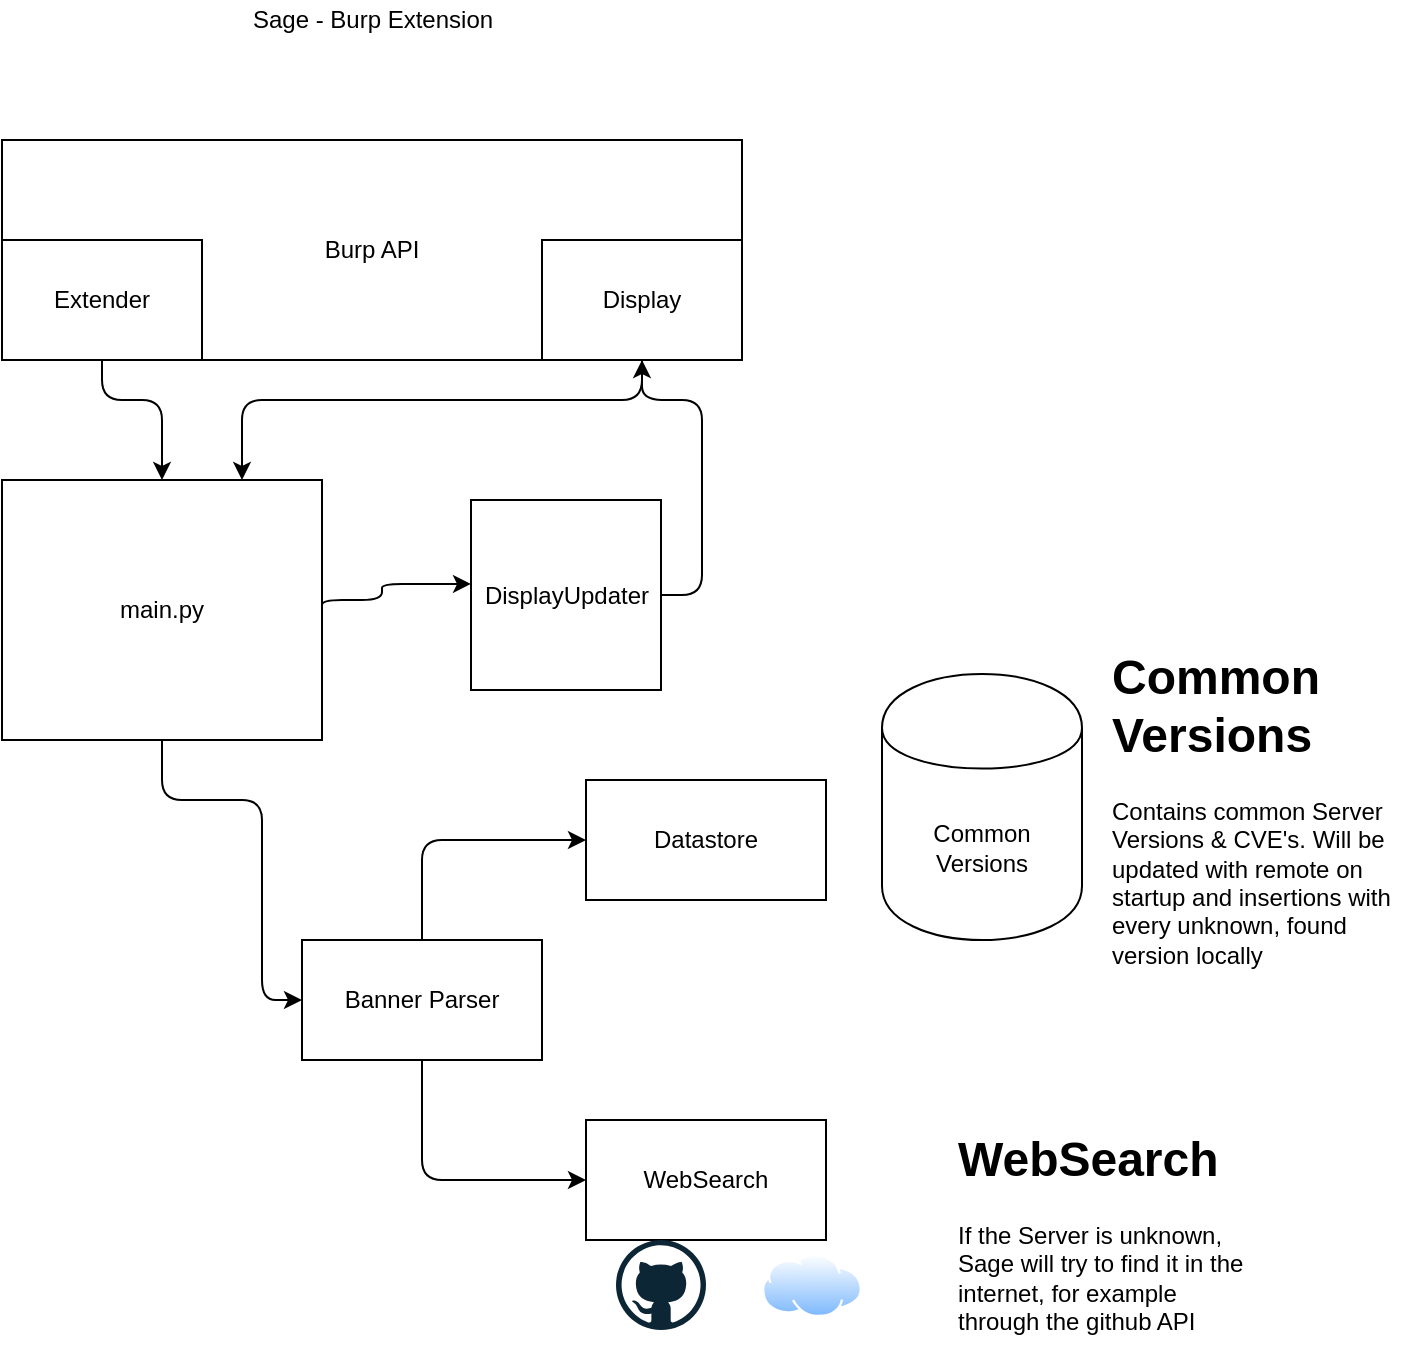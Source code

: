 <mxfile version="12.3.3" type="device" pages="1"><diagram id="3uHni5GiNR9uJ-Fo-2a5" name="Page-1"><mxGraphModel dx="1426" dy="753" grid="1" gridSize="10" guides="1" tooltips="1" connect="1" arrows="1" fold="1" page="1" pageScale="1" pageWidth="850" pageHeight="1100" math="0" shadow="0"><root><mxCell id="0"/><mxCell id="1" parent="0"/><mxCell id="mflPiIincwGZ_qv4Rbvn-1" value="Sage - Burp Extension" style="text;html=1;align=center;verticalAlign=middle;resizable=0;points=[];;autosize=1;" vertex="1" parent="1"><mxGeometry x="355" y="40" width="140" height="20" as="geometry"/></mxCell><mxCell id="mflPiIincwGZ_qv4Rbvn-3" value="Burp API" style="rounded=0;whiteSpace=wrap;html=1;" vertex="1" parent="1"><mxGeometry x="240" y="110" width="370" height="110" as="geometry"/></mxCell><mxCell id="mflPiIincwGZ_qv4Rbvn-4" value="Extender" style="rounded=0;whiteSpace=wrap;html=1;" vertex="1" parent="1"><mxGeometry x="240" y="160" width="100" height="60" as="geometry"/></mxCell><mxCell id="mflPiIincwGZ_qv4Rbvn-6" value="Display" style="rounded=0;whiteSpace=wrap;html=1;" vertex="1" parent="1"><mxGeometry x="510" y="160" width="100" height="60" as="geometry"/></mxCell><mxCell id="mflPiIincwGZ_qv4Rbvn-8" value="main.py" style="rounded=0;whiteSpace=wrap;html=1;" vertex="1" parent="1"><mxGeometry x="240" y="280" width="160" height="130" as="geometry"/></mxCell><mxCell id="mflPiIincwGZ_qv4Rbvn-9" value="Common Versions" style="shape=cylinder;whiteSpace=wrap;html=1;boundedLbl=1;backgroundOutline=1;" vertex="1" parent="1"><mxGeometry x="680" y="377" width="100" height="133" as="geometry"/></mxCell><mxCell id="mflPiIincwGZ_qv4Rbvn-10" value="&lt;h1&gt;Common Versions&lt;/h1&gt;&lt;div&gt;Contains common Server Versions &amp;amp; CVE's. Will be updated with remote on startup and insertions with every unknown, found version locally&lt;/div&gt;" style="text;html=1;strokeColor=none;fillColor=none;spacing=5;spacingTop=-20;whiteSpace=wrap;overflow=hidden;rounded=0;" vertex="1" parent="1"><mxGeometry x="790" y="358.5" width="154" height="170" as="geometry"/></mxCell><mxCell id="mflPiIincwGZ_qv4Rbvn-11" value="Datastore" style="rounded=0;whiteSpace=wrap;html=1;" vertex="1" parent="1"><mxGeometry x="532" y="430" width="120" height="60" as="geometry"/></mxCell><mxCell id="mflPiIincwGZ_qv4Rbvn-12" value="Banner Parser" style="rounded=0;whiteSpace=wrap;html=1;" vertex="1" parent="1"><mxGeometry x="390" y="510" width="120" height="60" as="geometry"/></mxCell><mxCell id="mflPiIincwGZ_qv4Rbvn-14" value="WebSearch" style="rounded=0;whiteSpace=wrap;html=1;" vertex="1" parent="1"><mxGeometry x="532" y="600" width="120" height="60" as="geometry"/></mxCell><mxCell id="mflPiIincwGZ_qv4Rbvn-16" value="" style="edgeStyle=segmentEdgeStyle;endArrow=classic;html=1;exitX=0.5;exitY=1;exitDx=0;exitDy=0;entryX=0;entryY=0.5;entryDx=0;entryDy=0;" edge="1" parent="1" source="mflPiIincwGZ_qv4Rbvn-8" target="mflPiIincwGZ_qv4Rbvn-12"><mxGeometry width="50" height="50" relative="1" as="geometry"><mxPoint x="290" y="510" as="sourcePoint"/><mxPoint x="340" y="460" as="targetPoint"/><Array as="points"><mxPoint x="320" y="440"/><mxPoint x="370" y="440"/><mxPoint x="370" y="540"/></Array></mxGeometry></mxCell><mxCell id="mflPiIincwGZ_qv4Rbvn-17" value="" style="edgeStyle=segmentEdgeStyle;endArrow=classic;html=1;exitX=0.5;exitY=0;exitDx=0;exitDy=0;entryX=0;entryY=0.5;entryDx=0;entryDy=0;" edge="1" parent="1" source="mflPiIincwGZ_qv4Rbvn-12" target="mflPiIincwGZ_qv4Rbvn-11"><mxGeometry width="50" height="50" relative="1" as="geometry"><mxPoint x="428.5" y="350" as="sourcePoint"/><mxPoint x="525.5" y="380" as="targetPoint"/><Array as="points"><mxPoint x="450" y="460"/></Array></mxGeometry></mxCell><mxCell id="mflPiIincwGZ_qv4Rbvn-18" value="" style="edgeStyle=segmentEdgeStyle;endArrow=classic;html=1;exitX=0.5;exitY=1;exitDx=0;exitDy=0;entryX=0;entryY=0.5;entryDx=0;entryDy=0;" edge="1" parent="1" source="mflPiIincwGZ_qv4Rbvn-12" target="mflPiIincwGZ_qv4Rbvn-14"><mxGeometry width="50" height="50" relative="1" as="geometry"><mxPoint x="465" y="605" as="sourcePoint"/><mxPoint x="525" y="540" as="targetPoint"/><Array as="points"><mxPoint x="450" y="630"/></Array></mxGeometry></mxCell><mxCell id="mflPiIincwGZ_qv4Rbvn-19" value="" style="dashed=0;outlineConnect=0;html=1;align=center;labelPosition=center;verticalLabelPosition=bottom;verticalAlign=top;shape=mxgraph.weblogos.github" vertex="1" parent="1"><mxGeometry x="547" y="660" width="45" height="45" as="geometry"/></mxCell><mxCell id="mflPiIincwGZ_qv4Rbvn-20" value="" style="aspect=fixed;perimeter=ellipsePerimeter;html=1;align=center;shadow=0;dashed=0;spacingTop=3;image;image=img/lib/active_directory/internet_cloud.svg;" vertex="1" parent="1"><mxGeometry x="620" y="667" width="50" height="31.5" as="geometry"/></mxCell><mxCell id="mflPiIincwGZ_qv4Rbvn-21" value="&lt;h1&gt;WebSearch&lt;/h1&gt;&lt;div&gt;If the Server is unknown, Sage will try to find it in the internet, for example through the github API&lt;/div&gt;" style="text;html=1;strokeColor=none;fillColor=none;spacing=5;spacingTop=-20;whiteSpace=wrap;overflow=hidden;rounded=0;" vertex="1" parent="1"><mxGeometry x="713" y="600" width="154" height="120" as="geometry"/></mxCell><mxCell id="mflPiIincwGZ_qv4Rbvn-22" value="" style="edgeStyle=segmentEdgeStyle;endArrow=classic;html=1;exitX=0.5;exitY=1;exitDx=0;exitDy=0;entryX=0.5;entryY=0;entryDx=0;entryDy=0;" edge="1" parent="1" source="mflPiIincwGZ_qv4Rbvn-4" target="mflPiIincwGZ_qv4Rbvn-8"><mxGeometry width="50" height="50" relative="1" as="geometry"><mxPoint x="100" y="410" as="sourcePoint"/><mxPoint x="150" y="360" as="targetPoint"/><Array as="points"><mxPoint x="290" y="240"/><mxPoint x="320" y="240"/></Array></mxGeometry></mxCell><mxCell id="mflPiIincwGZ_qv4Rbvn-23" value="" style="edgeStyle=segmentEdgeStyle;endArrow=classic;html=1;exitX=0.5;exitY=1;exitDx=0;exitDy=0;entryX=0.75;entryY=0;entryDx=0;entryDy=0;" edge="1" parent="1" source="mflPiIincwGZ_qv4Rbvn-6" target="mflPiIincwGZ_qv4Rbvn-8"><mxGeometry width="50" height="50" relative="1" as="geometry"><mxPoint x="550" y="290" as="sourcePoint"/><mxPoint x="600" y="240" as="targetPoint"/><Array as="points"><mxPoint x="560" y="240"/><mxPoint x="360" y="240"/></Array></mxGeometry></mxCell><mxCell id="mflPiIincwGZ_qv4Rbvn-24" value="DisplayUpdater" style="whiteSpace=wrap;html=1;aspect=fixed;" vertex="1" parent="1"><mxGeometry x="474.5" y="290" width="95" height="95" as="geometry"/></mxCell><mxCell id="mflPiIincwGZ_qv4Rbvn-25" value="" style="edgeStyle=segmentEdgeStyle;endArrow=classic;html=1;exitX=1;exitY=0.5;exitDx=0;exitDy=0;entryX=0;entryY=0.442;entryDx=0;entryDy=0;entryPerimeter=0;" edge="1" parent="1" source="mflPiIincwGZ_qv4Rbvn-8" target="mflPiIincwGZ_qv4Rbvn-24"><mxGeometry width="50" height="50" relative="1" as="geometry"><mxPoint x="360" y="420" as="sourcePoint"/><mxPoint x="410" y="370" as="targetPoint"/><Array as="points"><mxPoint x="400" y="340"/><mxPoint x="430" y="340"/><mxPoint x="430" y="332"/></Array></mxGeometry></mxCell><mxCell id="mflPiIincwGZ_qv4Rbvn-26" value="" style="edgeStyle=segmentEdgeStyle;endArrow=classic;html=1;exitX=1;exitY=0.5;exitDx=0;exitDy=0;entryX=0.5;entryY=1;entryDx=0;entryDy=0;" edge="1" parent="1" source="mflPiIincwGZ_qv4Rbvn-24" target="mflPiIincwGZ_qv4Rbvn-6"><mxGeometry width="50" height="50" relative="1" as="geometry"><mxPoint x="410" y="355" as="sourcePoint"/><mxPoint x="425" y="302" as="targetPoint"/><Array as="points"><mxPoint x="590" y="338"/><mxPoint x="590" y="240"/><mxPoint x="560" y="240"/></Array></mxGeometry></mxCell></root></mxGraphModel></diagram></mxfile>